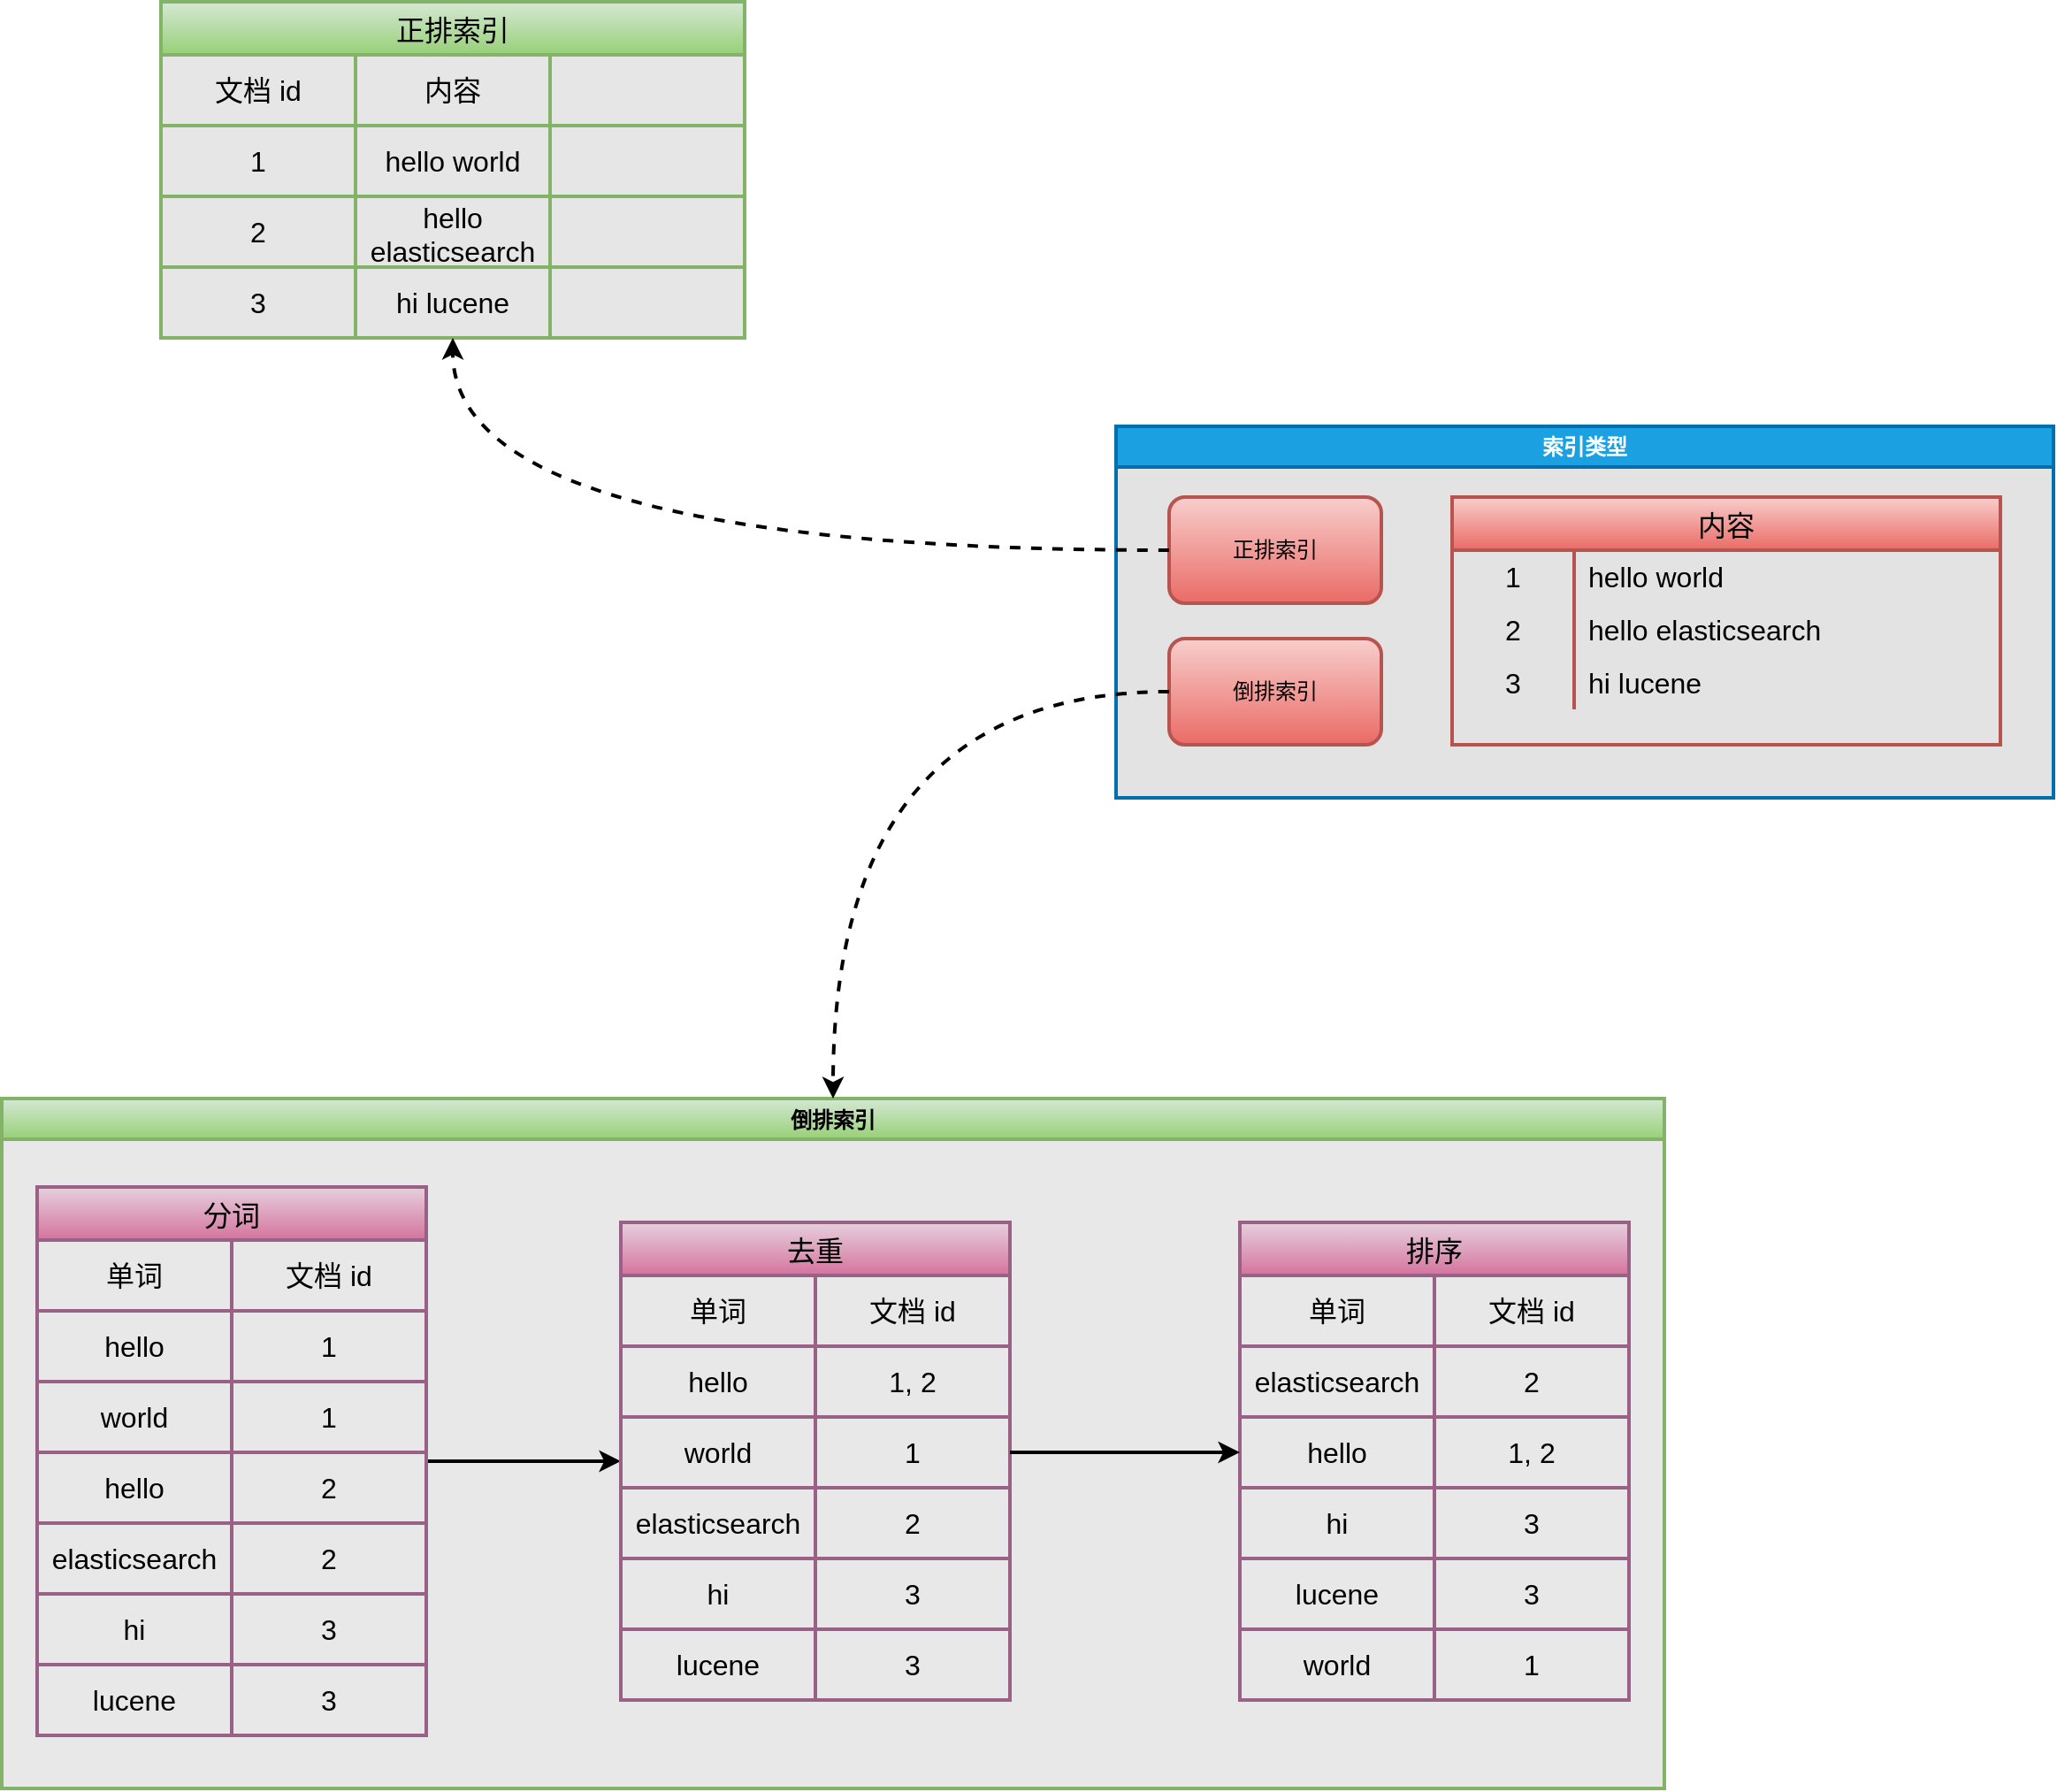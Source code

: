 <mxfile version="21.1.2" type="device">
  <diagram name="第 1 页" id="dFlvcp6tAZuG4yENy2b2">
    <mxGraphModel dx="2074" dy="1204" grid="1" gridSize="10" guides="1" tooltips="1" connect="1" arrows="1" fold="1" page="1" pageScale="1" pageWidth="2027" pageHeight="2069" math="0" shadow="0">
      <root>
        <mxCell id="0" />
        <mxCell id="1" parent="0" />
        <mxCell id="4i7MvQa5bRiKx3xLH6WT-4" value="索引类型" style="swimlane;whiteSpace=wrap;html=1;strokeWidth=2;fillColor=#1ba1e2;fontColor=#ffffff;strokeColor=#006EAF;swimlaneFillColor=#E3E3E3;" vertex="1" parent="1">
          <mxGeometry x="850" y="440" width="530" height="210" as="geometry" />
        </mxCell>
        <mxCell id="4i7MvQa5bRiKx3xLH6WT-2" value="正排索引" style="rounded=1;whiteSpace=wrap;html=1;strokeWidth=2;fillColor=#f8cecc;gradientColor=#ea6b66;strokeColor=#b85450;" vertex="1" parent="4i7MvQa5bRiKx3xLH6WT-4">
          <mxGeometry x="30" y="40" width="120" height="60" as="geometry" />
        </mxCell>
        <mxCell id="4i7MvQa5bRiKx3xLH6WT-3" value="倒排索引" style="rounded=1;whiteSpace=wrap;html=1;strokeWidth=2;fillColor=#f8cecc;gradientColor=#ea6b66;strokeColor=#b85450;" vertex="1" parent="4i7MvQa5bRiKx3xLH6WT-4">
          <mxGeometry x="30" y="120" width="120" height="60" as="geometry" />
        </mxCell>
        <mxCell id="4i7MvQa5bRiKx3xLH6WT-18" value="内容" style="shape=table;startSize=30;container=1;collapsible=0;childLayout=tableLayout;fixedRows=1;rowLines=0;fontStyle=0;strokeColor=#b85450;fontSize=16;strokeWidth=2;fillStyle=cross-hatch;fillColor=#f8cecc;gradientColor=#ea6b66;" vertex="1" parent="4i7MvQa5bRiKx3xLH6WT-4">
          <mxGeometry x="190" y="40" width="310" height="140" as="geometry" />
        </mxCell>
        <mxCell id="4i7MvQa5bRiKx3xLH6WT-19" value="" style="shape=tableRow;horizontal=0;startSize=0;swimlaneHead=0;swimlaneBody=0;top=0;left=0;bottom=0;right=0;collapsible=0;dropTarget=0;fillColor=none;points=[[0,0.5],[1,0.5]];portConstraint=eastwest;strokeColor=inherit;fontSize=16;" vertex="1" parent="4i7MvQa5bRiKx3xLH6WT-18">
          <mxGeometry y="30" width="310" height="30" as="geometry" />
        </mxCell>
        <mxCell id="4i7MvQa5bRiKx3xLH6WT-20" value="1" style="shape=partialRectangle;html=1;whiteSpace=wrap;connectable=0;fillColor=none;top=0;left=0;bottom=0;right=0;overflow=hidden;pointerEvents=1;strokeColor=inherit;fontSize=16;" vertex="1" parent="4i7MvQa5bRiKx3xLH6WT-19">
          <mxGeometry width="69" height="30" as="geometry">
            <mxRectangle width="69" height="30" as="alternateBounds" />
          </mxGeometry>
        </mxCell>
        <mxCell id="4i7MvQa5bRiKx3xLH6WT-21" value="hello world" style="shape=partialRectangle;html=1;whiteSpace=wrap;connectable=0;fillColor=none;top=0;left=0;bottom=0;right=0;align=left;spacingLeft=6;overflow=hidden;strokeColor=inherit;fontSize=16;" vertex="1" parent="4i7MvQa5bRiKx3xLH6WT-19">
          <mxGeometry x="69" width="241" height="30" as="geometry">
            <mxRectangle width="241" height="30" as="alternateBounds" />
          </mxGeometry>
        </mxCell>
        <mxCell id="4i7MvQa5bRiKx3xLH6WT-22" value="" style="shape=tableRow;horizontal=0;startSize=0;swimlaneHead=0;swimlaneBody=0;top=0;left=0;bottom=0;right=0;collapsible=0;dropTarget=0;fillColor=none;points=[[0,0.5],[1,0.5]];portConstraint=eastwest;strokeColor=inherit;fontSize=16;" vertex="1" parent="4i7MvQa5bRiKx3xLH6WT-18">
          <mxGeometry y="60" width="310" height="30" as="geometry" />
        </mxCell>
        <mxCell id="4i7MvQa5bRiKx3xLH6WT-23" value="2" style="shape=partialRectangle;html=1;whiteSpace=wrap;connectable=0;fillColor=none;top=0;left=0;bottom=0;right=0;overflow=hidden;strokeColor=inherit;fontSize=16;" vertex="1" parent="4i7MvQa5bRiKx3xLH6WT-22">
          <mxGeometry width="69" height="30" as="geometry">
            <mxRectangle width="69" height="30" as="alternateBounds" />
          </mxGeometry>
        </mxCell>
        <mxCell id="4i7MvQa5bRiKx3xLH6WT-24" value="hello elasticsearch" style="shape=partialRectangle;html=1;whiteSpace=wrap;connectable=0;fillColor=none;top=0;left=0;bottom=0;right=0;align=left;spacingLeft=6;overflow=hidden;strokeColor=inherit;fontSize=16;" vertex="1" parent="4i7MvQa5bRiKx3xLH6WT-22">
          <mxGeometry x="69" width="241" height="30" as="geometry">
            <mxRectangle width="241" height="30" as="alternateBounds" />
          </mxGeometry>
        </mxCell>
        <mxCell id="4i7MvQa5bRiKx3xLH6WT-25" value="" style="shape=tableRow;horizontal=0;startSize=0;swimlaneHead=0;swimlaneBody=0;top=0;left=0;bottom=0;right=0;collapsible=0;dropTarget=0;fillColor=none;points=[[0,0.5],[1,0.5]];portConstraint=eastwest;strokeColor=inherit;fontSize=16;" vertex="1" parent="4i7MvQa5bRiKx3xLH6WT-18">
          <mxGeometry y="90" width="310" height="30" as="geometry" />
        </mxCell>
        <mxCell id="4i7MvQa5bRiKx3xLH6WT-26" value="3" style="shape=partialRectangle;html=1;whiteSpace=wrap;connectable=0;fillColor=none;top=0;left=0;bottom=0;right=0;overflow=hidden;strokeColor=inherit;fontSize=16;" vertex="1" parent="4i7MvQa5bRiKx3xLH6WT-25">
          <mxGeometry width="69" height="30" as="geometry">
            <mxRectangle width="69" height="30" as="alternateBounds" />
          </mxGeometry>
        </mxCell>
        <mxCell id="4i7MvQa5bRiKx3xLH6WT-27" value="hi lucene" style="shape=partialRectangle;html=1;whiteSpace=wrap;connectable=0;fillColor=none;top=0;left=0;bottom=0;right=0;align=left;spacingLeft=6;overflow=hidden;strokeColor=inherit;fontSize=16;" vertex="1" parent="4i7MvQa5bRiKx3xLH6WT-25">
          <mxGeometry x="69" width="241" height="30" as="geometry">
            <mxRectangle width="241" height="30" as="alternateBounds" />
          </mxGeometry>
        </mxCell>
        <mxCell id="4i7MvQa5bRiKx3xLH6WT-62" value="正排索引" style="shape=table;startSize=30;container=1;collapsible=0;childLayout=tableLayout;strokeColor=#82b366;fontSize=16;strokeWidth=2;fillColor=#d5e8d4;gradientColor=#97d077;swimlaneFillColor=#E6E6E6;" vertex="1" parent="1">
          <mxGeometry x="310" y="200" width="330" height="190" as="geometry" />
        </mxCell>
        <mxCell id="4i7MvQa5bRiKx3xLH6WT-63" value="" style="shape=tableRow;horizontal=0;startSize=0;swimlaneHead=0;swimlaneBody=0;strokeColor=inherit;top=0;left=0;bottom=0;right=0;collapsible=0;dropTarget=0;fillColor=none;points=[[0,0.5],[1,0.5]];portConstraint=eastwest;fontSize=16;" vertex="1" parent="4i7MvQa5bRiKx3xLH6WT-62">
          <mxGeometry y="30" width="330" height="40" as="geometry" />
        </mxCell>
        <mxCell id="4i7MvQa5bRiKx3xLH6WT-64" value="文档 id" style="shape=partialRectangle;html=1;whiteSpace=wrap;connectable=0;strokeColor=inherit;overflow=hidden;fillColor=none;top=0;left=0;bottom=0;right=0;pointerEvents=1;fontSize=16;" vertex="1" parent="4i7MvQa5bRiKx3xLH6WT-63">
          <mxGeometry width="110" height="40" as="geometry">
            <mxRectangle width="110" height="40" as="alternateBounds" />
          </mxGeometry>
        </mxCell>
        <mxCell id="4i7MvQa5bRiKx3xLH6WT-65" value="内容" style="shape=partialRectangle;html=1;whiteSpace=wrap;connectable=0;strokeColor=inherit;overflow=hidden;fillColor=none;top=0;left=0;bottom=0;right=0;pointerEvents=1;fontSize=16;" vertex="1" parent="4i7MvQa5bRiKx3xLH6WT-63">
          <mxGeometry x="110" width="110" height="40" as="geometry">
            <mxRectangle width="110" height="40" as="alternateBounds" />
          </mxGeometry>
        </mxCell>
        <mxCell id="4i7MvQa5bRiKx3xLH6WT-66" value="" style="shape=partialRectangle;html=1;whiteSpace=wrap;connectable=0;strokeColor=inherit;overflow=hidden;fillColor=none;top=0;left=0;bottom=0;right=0;pointerEvents=1;fontSize=16;" vertex="1" parent="4i7MvQa5bRiKx3xLH6WT-63">
          <mxGeometry x="220" width="110" height="40" as="geometry">
            <mxRectangle width="110" height="40" as="alternateBounds" />
          </mxGeometry>
        </mxCell>
        <mxCell id="4i7MvQa5bRiKx3xLH6WT-67" value="" style="shape=tableRow;horizontal=0;startSize=0;swimlaneHead=0;swimlaneBody=0;strokeColor=inherit;top=0;left=0;bottom=0;right=0;collapsible=0;dropTarget=0;fillColor=none;points=[[0,0.5],[1,0.5]];portConstraint=eastwest;fontSize=16;" vertex="1" parent="4i7MvQa5bRiKx3xLH6WT-62">
          <mxGeometry y="70" width="330" height="40" as="geometry" />
        </mxCell>
        <mxCell id="4i7MvQa5bRiKx3xLH6WT-68" value="1" style="shape=partialRectangle;html=1;whiteSpace=wrap;connectable=0;strokeColor=inherit;overflow=hidden;fillColor=none;top=0;left=0;bottom=0;right=0;pointerEvents=1;fontSize=16;" vertex="1" parent="4i7MvQa5bRiKx3xLH6WT-67">
          <mxGeometry width="110" height="40" as="geometry">
            <mxRectangle width="110" height="40" as="alternateBounds" />
          </mxGeometry>
        </mxCell>
        <mxCell id="4i7MvQa5bRiKx3xLH6WT-69" value="hello world" style="shape=partialRectangle;html=1;whiteSpace=wrap;connectable=0;strokeColor=inherit;overflow=hidden;fillColor=none;top=0;left=0;bottom=0;right=0;pointerEvents=1;fontSize=16;" vertex="1" parent="4i7MvQa5bRiKx3xLH6WT-67">
          <mxGeometry x="110" width="110" height="40" as="geometry">
            <mxRectangle width="110" height="40" as="alternateBounds" />
          </mxGeometry>
        </mxCell>
        <mxCell id="4i7MvQa5bRiKx3xLH6WT-70" value="" style="shape=partialRectangle;html=1;whiteSpace=wrap;connectable=0;strokeColor=inherit;overflow=hidden;fillColor=none;top=0;left=0;bottom=0;right=0;pointerEvents=1;fontSize=16;" vertex="1" parent="4i7MvQa5bRiKx3xLH6WT-67">
          <mxGeometry x="220" width="110" height="40" as="geometry">
            <mxRectangle width="110" height="40" as="alternateBounds" />
          </mxGeometry>
        </mxCell>
        <mxCell id="4i7MvQa5bRiKx3xLH6WT-71" value="" style="shape=tableRow;horizontal=0;startSize=0;swimlaneHead=0;swimlaneBody=0;strokeColor=inherit;top=0;left=0;bottom=0;right=0;collapsible=0;dropTarget=0;fillColor=none;points=[[0,0.5],[1,0.5]];portConstraint=eastwest;fontSize=16;" vertex="1" parent="4i7MvQa5bRiKx3xLH6WT-62">
          <mxGeometry y="110" width="330" height="40" as="geometry" />
        </mxCell>
        <mxCell id="4i7MvQa5bRiKx3xLH6WT-72" value="2" style="shape=partialRectangle;html=1;whiteSpace=wrap;connectable=0;strokeColor=inherit;overflow=hidden;fillColor=none;top=0;left=0;bottom=0;right=0;pointerEvents=1;fontSize=16;" vertex="1" parent="4i7MvQa5bRiKx3xLH6WT-71">
          <mxGeometry width="110" height="40" as="geometry">
            <mxRectangle width="110" height="40" as="alternateBounds" />
          </mxGeometry>
        </mxCell>
        <mxCell id="4i7MvQa5bRiKx3xLH6WT-73" value="hello elasticsearch" style="shape=partialRectangle;html=1;whiteSpace=wrap;connectable=0;strokeColor=inherit;overflow=hidden;fillColor=none;top=0;left=0;bottom=0;right=0;pointerEvents=1;fontSize=16;" vertex="1" parent="4i7MvQa5bRiKx3xLH6WT-71">
          <mxGeometry x="110" width="110" height="40" as="geometry">
            <mxRectangle width="110" height="40" as="alternateBounds" />
          </mxGeometry>
        </mxCell>
        <mxCell id="4i7MvQa5bRiKx3xLH6WT-74" value="" style="shape=partialRectangle;html=1;whiteSpace=wrap;connectable=0;strokeColor=inherit;overflow=hidden;fillColor=none;top=0;left=0;bottom=0;right=0;pointerEvents=1;fontSize=16;" vertex="1" parent="4i7MvQa5bRiKx3xLH6WT-71">
          <mxGeometry x="220" width="110" height="40" as="geometry">
            <mxRectangle width="110" height="40" as="alternateBounds" />
          </mxGeometry>
        </mxCell>
        <mxCell id="4i7MvQa5bRiKx3xLH6WT-75" value="" style="shape=tableRow;horizontal=0;startSize=0;swimlaneHead=0;swimlaneBody=0;strokeColor=inherit;top=0;left=0;bottom=0;right=0;collapsible=0;dropTarget=0;fillColor=none;points=[[0,0.5],[1,0.5]];portConstraint=eastwest;fontSize=16;" vertex="1" parent="4i7MvQa5bRiKx3xLH6WT-62">
          <mxGeometry y="150" width="330" height="40" as="geometry" />
        </mxCell>
        <mxCell id="4i7MvQa5bRiKx3xLH6WT-76" value="3" style="shape=partialRectangle;html=1;whiteSpace=wrap;connectable=0;strokeColor=inherit;overflow=hidden;fillColor=none;top=0;left=0;bottom=0;right=0;pointerEvents=1;fontSize=16;" vertex="1" parent="4i7MvQa5bRiKx3xLH6WT-75">
          <mxGeometry width="110" height="40" as="geometry">
            <mxRectangle width="110" height="40" as="alternateBounds" />
          </mxGeometry>
        </mxCell>
        <mxCell id="4i7MvQa5bRiKx3xLH6WT-77" value="hi lucene" style="shape=partialRectangle;html=1;whiteSpace=wrap;connectable=0;strokeColor=inherit;overflow=hidden;fillColor=none;top=0;left=0;bottom=0;right=0;pointerEvents=1;fontSize=16;" vertex="1" parent="4i7MvQa5bRiKx3xLH6WT-75">
          <mxGeometry x="110" width="110" height="40" as="geometry">
            <mxRectangle width="110" height="40" as="alternateBounds" />
          </mxGeometry>
        </mxCell>
        <mxCell id="4i7MvQa5bRiKx3xLH6WT-78" value="" style="shape=partialRectangle;html=1;whiteSpace=wrap;connectable=0;strokeColor=inherit;overflow=hidden;fillColor=none;top=0;left=0;bottom=0;right=0;pointerEvents=1;fontSize=16;" vertex="1" parent="4i7MvQa5bRiKx3xLH6WT-75">
          <mxGeometry x="220" width="110" height="40" as="geometry">
            <mxRectangle width="110" height="40" as="alternateBounds" />
          </mxGeometry>
        </mxCell>
        <mxCell id="4i7MvQa5bRiKx3xLH6WT-116" value="倒排索引" style="swimlane;strokeWidth=2;fillColor=#d5e8d4;gradientColor=#97d077;strokeColor=#82b366;swimlaneFillColor=#E8E8E8;" vertex="1" parent="1">
          <mxGeometry x="220" y="820" width="940" height="390" as="geometry" />
        </mxCell>
        <mxCell id="4i7MvQa5bRiKx3xLH6WT-139" style="edgeStyle=orthogonalEdgeStyle;rounded=0;orthogonalLoop=1;jettySize=auto;html=1;entryX=0;entryY=0.5;entryDx=0;entryDy=0;strokeWidth=2;curved=1;" edge="1" parent="4i7MvQa5bRiKx3xLH6WT-116" source="4i7MvQa5bRiKx3xLH6WT-49" target="4i7MvQa5bRiKx3xLH6WT-117">
          <mxGeometry relative="1" as="geometry" />
        </mxCell>
        <mxCell id="4i7MvQa5bRiKx3xLH6WT-49" value="分词" style="shape=table;startSize=30;container=1;collapsible=0;childLayout=tableLayout;strokeColor=#996185;fontSize=16;strokeWidth=2;fillColor=#e6d0de;gradientColor=#d5739d;" vertex="1" parent="4i7MvQa5bRiKx3xLH6WT-116">
          <mxGeometry x="20" y="50" width="220" height="310" as="geometry" />
        </mxCell>
        <mxCell id="4i7MvQa5bRiKx3xLH6WT-50" value="" style="shape=tableRow;horizontal=0;startSize=0;swimlaneHead=0;swimlaneBody=0;strokeColor=inherit;top=0;left=0;bottom=0;right=0;collapsible=0;dropTarget=0;fillColor=none;points=[[0,0.5],[1,0.5]];portConstraint=eastwest;fontSize=16;" vertex="1" parent="4i7MvQa5bRiKx3xLH6WT-49">
          <mxGeometry y="30" width="220" height="40" as="geometry" />
        </mxCell>
        <mxCell id="4i7MvQa5bRiKx3xLH6WT-51" value="单词" style="shape=partialRectangle;html=1;whiteSpace=wrap;connectable=0;strokeColor=inherit;overflow=hidden;fillColor=none;top=0;left=0;bottom=0;right=0;pointerEvents=1;fontSize=16;" vertex="1" parent="4i7MvQa5bRiKx3xLH6WT-50">
          <mxGeometry width="110" height="40" as="geometry">
            <mxRectangle width="110" height="40" as="alternateBounds" />
          </mxGeometry>
        </mxCell>
        <mxCell id="4i7MvQa5bRiKx3xLH6WT-52" value="文档 id" style="shape=partialRectangle;html=1;whiteSpace=wrap;connectable=0;strokeColor=inherit;overflow=hidden;fillColor=none;top=0;left=0;bottom=0;right=0;pointerEvents=1;fontSize=16;" vertex="1" parent="4i7MvQa5bRiKx3xLH6WT-50">
          <mxGeometry x="110" width="110" height="40" as="geometry">
            <mxRectangle width="110" height="40" as="alternateBounds" />
          </mxGeometry>
        </mxCell>
        <mxCell id="4i7MvQa5bRiKx3xLH6WT-54" value="" style="shape=tableRow;horizontal=0;startSize=0;swimlaneHead=0;swimlaneBody=0;strokeColor=inherit;top=0;left=0;bottom=0;right=0;collapsible=0;dropTarget=0;fillColor=none;points=[[0,0.5],[1,0.5]];portConstraint=eastwest;fontSize=16;" vertex="1" parent="4i7MvQa5bRiKx3xLH6WT-49">
          <mxGeometry y="70" width="220" height="40" as="geometry" />
        </mxCell>
        <mxCell id="4i7MvQa5bRiKx3xLH6WT-55" value="hello" style="shape=partialRectangle;html=1;whiteSpace=wrap;connectable=0;strokeColor=inherit;overflow=hidden;fillColor=none;top=0;left=0;bottom=0;right=0;pointerEvents=1;fontSize=16;" vertex="1" parent="4i7MvQa5bRiKx3xLH6WT-54">
          <mxGeometry width="110" height="40" as="geometry">
            <mxRectangle width="110" height="40" as="alternateBounds" />
          </mxGeometry>
        </mxCell>
        <mxCell id="4i7MvQa5bRiKx3xLH6WT-56" value="1" style="shape=partialRectangle;html=1;whiteSpace=wrap;connectable=0;strokeColor=inherit;overflow=hidden;fillColor=none;top=0;left=0;bottom=0;right=0;pointerEvents=1;fontSize=16;" vertex="1" parent="4i7MvQa5bRiKx3xLH6WT-54">
          <mxGeometry x="110" width="110" height="40" as="geometry">
            <mxRectangle width="110" height="40" as="alternateBounds" />
          </mxGeometry>
        </mxCell>
        <mxCell id="4i7MvQa5bRiKx3xLH6WT-58" value="" style="shape=tableRow;horizontal=0;startSize=0;swimlaneHead=0;swimlaneBody=0;strokeColor=inherit;top=0;left=0;bottom=0;right=0;collapsible=0;dropTarget=0;fillColor=none;points=[[0,0.5],[1,0.5]];portConstraint=eastwest;fontSize=16;" vertex="1" parent="4i7MvQa5bRiKx3xLH6WT-49">
          <mxGeometry y="110" width="220" height="40" as="geometry" />
        </mxCell>
        <mxCell id="4i7MvQa5bRiKx3xLH6WT-59" value="world" style="shape=partialRectangle;html=1;whiteSpace=wrap;connectable=0;strokeColor=inherit;overflow=hidden;fillColor=none;top=0;left=0;bottom=0;right=0;pointerEvents=1;fontSize=16;" vertex="1" parent="4i7MvQa5bRiKx3xLH6WT-58">
          <mxGeometry width="110" height="40" as="geometry">
            <mxRectangle width="110" height="40" as="alternateBounds" />
          </mxGeometry>
        </mxCell>
        <mxCell id="4i7MvQa5bRiKx3xLH6WT-60" value="1" style="shape=partialRectangle;html=1;whiteSpace=wrap;connectable=0;strokeColor=inherit;overflow=hidden;fillColor=none;top=0;left=0;bottom=0;right=0;pointerEvents=1;fontSize=16;" vertex="1" parent="4i7MvQa5bRiKx3xLH6WT-58">
          <mxGeometry x="110" width="110" height="40" as="geometry">
            <mxRectangle width="110" height="40" as="alternateBounds" />
          </mxGeometry>
        </mxCell>
        <mxCell id="4i7MvQa5bRiKx3xLH6WT-108" value="" style="shape=tableRow;horizontal=0;startSize=0;swimlaneHead=0;swimlaneBody=0;strokeColor=inherit;top=0;left=0;bottom=0;right=0;collapsible=0;dropTarget=0;fillColor=none;points=[[0,0.5],[1,0.5]];portConstraint=eastwest;fontSize=16;" vertex="1" parent="4i7MvQa5bRiKx3xLH6WT-49">
          <mxGeometry y="150" width="220" height="40" as="geometry" />
        </mxCell>
        <mxCell id="4i7MvQa5bRiKx3xLH6WT-109" value="hello" style="shape=partialRectangle;html=1;whiteSpace=wrap;connectable=0;strokeColor=inherit;overflow=hidden;fillColor=none;top=0;left=0;bottom=0;right=0;pointerEvents=1;fontSize=16;" vertex="1" parent="4i7MvQa5bRiKx3xLH6WT-108">
          <mxGeometry width="110" height="40" as="geometry">
            <mxRectangle width="110" height="40" as="alternateBounds" />
          </mxGeometry>
        </mxCell>
        <mxCell id="4i7MvQa5bRiKx3xLH6WT-110" value="2" style="shape=partialRectangle;html=1;whiteSpace=wrap;connectable=0;strokeColor=inherit;overflow=hidden;fillColor=none;top=0;left=0;bottom=0;right=0;pointerEvents=1;fontSize=16;" vertex="1" parent="4i7MvQa5bRiKx3xLH6WT-108">
          <mxGeometry x="110" width="110" height="40" as="geometry">
            <mxRectangle width="110" height="40" as="alternateBounds" />
          </mxGeometry>
        </mxCell>
        <mxCell id="4i7MvQa5bRiKx3xLH6WT-104" value="" style="shape=tableRow;horizontal=0;startSize=0;swimlaneHead=0;swimlaneBody=0;strokeColor=inherit;top=0;left=0;bottom=0;right=0;collapsible=0;dropTarget=0;fillColor=none;points=[[0,0.5],[1,0.5]];portConstraint=eastwest;fontSize=16;" vertex="1" parent="4i7MvQa5bRiKx3xLH6WT-49">
          <mxGeometry y="190" width="220" height="40" as="geometry" />
        </mxCell>
        <mxCell id="4i7MvQa5bRiKx3xLH6WT-105" value="elasticsearch" style="shape=partialRectangle;html=1;whiteSpace=wrap;connectable=0;strokeColor=inherit;overflow=hidden;fillColor=none;top=0;left=0;bottom=0;right=0;pointerEvents=1;fontSize=16;" vertex="1" parent="4i7MvQa5bRiKx3xLH6WT-104">
          <mxGeometry width="110" height="40" as="geometry">
            <mxRectangle width="110" height="40" as="alternateBounds" />
          </mxGeometry>
        </mxCell>
        <mxCell id="4i7MvQa5bRiKx3xLH6WT-106" value="2" style="shape=partialRectangle;html=1;whiteSpace=wrap;connectable=0;strokeColor=inherit;overflow=hidden;fillColor=none;top=0;left=0;bottom=0;right=0;pointerEvents=1;fontSize=16;" vertex="1" parent="4i7MvQa5bRiKx3xLH6WT-104">
          <mxGeometry x="110" width="110" height="40" as="geometry">
            <mxRectangle width="110" height="40" as="alternateBounds" />
          </mxGeometry>
        </mxCell>
        <mxCell id="4i7MvQa5bRiKx3xLH6WT-100" value="" style="shape=tableRow;horizontal=0;startSize=0;swimlaneHead=0;swimlaneBody=0;strokeColor=inherit;top=0;left=0;bottom=0;right=0;collapsible=0;dropTarget=0;fillColor=none;points=[[0,0.5],[1,0.5]];portConstraint=eastwest;fontSize=16;" vertex="1" parent="4i7MvQa5bRiKx3xLH6WT-49">
          <mxGeometry y="230" width="220" height="40" as="geometry" />
        </mxCell>
        <mxCell id="4i7MvQa5bRiKx3xLH6WT-101" value="hi" style="shape=partialRectangle;html=1;whiteSpace=wrap;connectable=0;strokeColor=inherit;overflow=hidden;fillColor=none;top=0;left=0;bottom=0;right=0;pointerEvents=1;fontSize=16;" vertex="1" parent="4i7MvQa5bRiKx3xLH6WT-100">
          <mxGeometry width="110" height="40" as="geometry">
            <mxRectangle width="110" height="40" as="alternateBounds" />
          </mxGeometry>
        </mxCell>
        <mxCell id="4i7MvQa5bRiKx3xLH6WT-102" value="3" style="shape=partialRectangle;html=1;whiteSpace=wrap;connectable=0;strokeColor=inherit;overflow=hidden;fillColor=none;top=0;left=0;bottom=0;right=0;pointerEvents=1;fontSize=16;" vertex="1" parent="4i7MvQa5bRiKx3xLH6WT-100">
          <mxGeometry x="110" width="110" height="40" as="geometry">
            <mxRectangle width="110" height="40" as="alternateBounds" />
          </mxGeometry>
        </mxCell>
        <mxCell id="4i7MvQa5bRiKx3xLH6WT-96" value="" style="shape=tableRow;horizontal=0;startSize=0;swimlaneHead=0;swimlaneBody=0;strokeColor=inherit;top=0;left=0;bottom=0;right=0;collapsible=0;dropTarget=0;fillColor=none;points=[[0,0.5],[1,0.5]];portConstraint=eastwest;fontSize=16;" vertex="1" parent="4i7MvQa5bRiKx3xLH6WT-49">
          <mxGeometry y="270" width="220" height="40" as="geometry" />
        </mxCell>
        <mxCell id="4i7MvQa5bRiKx3xLH6WT-97" value="lucene" style="shape=partialRectangle;html=1;whiteSpace=wrap;connectable=0;strokeColor=inherit;overflow=hidden;fillColor=none;top=0;left=0;bottom=0;right=0;pointerEvents=1;fontSize=16;" vertex="1" parent="4i7MvQa5bRiKx3xLH6WT-96">
          <mxGeometry width="110" height="40" as="geometry">
            <mxRectangle width="110" height="40" as="alternateBounds" />
          </mxGeometry>
        </mxCell>
        <mxCell id="4i7MvQa5bRiKx3xLH6WT-98" value="3" style="shape=partialRectangle;html=1;whiteSpace=wrap;connectable=0;strokeColor=inherit;overflow=hidden;fillColor=none;top=0;left=0;bottom=0;right=0;pointerEvents=1;fontSize=16;" vertex="1" parent="4i7MvQa5bRiKx3xLH6WT-96">
          <mxGeometry x="110" width="110" height="40" as="geometry">
            <mxRectangle width="110" height="40" as="alternateBounds" />
          </mxGeometry>
        </mxCell>
        <mxCell id="4i7MvQa5bRiKx3xLH6WT-117" value="去重" style="shape=table;startSize=30;container=1;collapsible=0;childLayout=tableLayout;strokeColor=#996185;fontSize=16;strokeWidth=2;fillColor=#e6d0de;gradientColor=#d5739d;" vertex="1" parent="4i7MvQa5bRiKx3xLH6WT-116">
          <mxGeometry x="350" y="70" width="220" height="270" as="geometry" />
        </mxCell>
        <mxCell id="4i7MvQa5bRiKx3xLH6WT-118" value="" style="shape=tableRow;horizontal=0;startSize=0;swimlaneHead=0;swimlaneBody=0;strokeColor=inherit;top=0;left=0;bottom=0;right=0;collapsible=0;dropTarget=0;fillColor=none;points=[[0,0.5],[1,0.5]];portConstraint=eastwest;fontSize=16;" vertex="1" parent="4i7MvQa5bRiKx3xLH6WT-117">
          <mxGeometry y="30" width="220" height="40" as="geometry" />
        </mxCell>
        <mxCell id="4i7MvQa5bRiKx3xLH6WT-119" value="单词" style="shape=partialRectangle;html=1;whiteSpace=wrap;connectable=0;strokeColor=inherit;overflow=hidden;fillColor=none;top=0;left=0;bottom=0;right=0;pointerEvents=1;fontSize=16;" vertex="1" parent="4i7MvQa5bRiKx3xLH6WT-118">
          <mxGeometry width="110" height="40" as="geometry">
            <mxRectangle width="110" height="40" as="alternateBounds" />
          </mxGeometry>
        </mxCell>
        <mxCell id="4i7MvQa5bRiKx3xLH6WT-120" value="文档 id" style="shape=partialRectangle;html=1;whiteSpace=wrap;connectable=0;strokeColor=inherit;overflow=hidden;fillColor=none;top=0;left=0;bottom=0;right=0;pointerEvents=1;fontSize=16;" vertex="1" parent="4i7MvQa5bRiKx3xLH6WT-118">
          <mxGeometry x="110" width="110" height="40" as="geometry">
            <mxRectangle width="110" height="40" as="alternateBounds" />
          </mxGeometry>
        </mxCell>
        <mxCell id="4i7MvQa5bRiKx3xLH6WT-121" value="" style="shape=tableRow;horizontal=0;startSize=0;swimlaneHead=0;swimlaneBody=0;strokeColor=inherit;top=0;left=0;bottom=0;right=0;collapsible=0;dropTarget=0;fillColor=none;points=[[0,0.5],[1,0.5]];portConstraint=eastwest;fontSize=16;" vertex="1" parent="4i7MvQa5bRiKx3xLH6WT-117">
          <mxGeometry y="70" width="220" height="40" as="geometry" />
        </mxCell>
        <mxCell id="4i7MvQa5bRiKx3xLH6WT-122" value="hello" style="shape=partialRectangle;html=1;whiteSpace=wrap;connectable=0;strokeColor=inherit;overflow=hidden;fillColor=none;top=0;left=0;bottom=0;right=0;pointerEvents=1;fontSize=16;" vertex="1" parent="4i7MvQa5bRiKx3xLH6WT-121">
          <mxGeometry width="110" height="40" as="geometry">
            <mxRectangle width="110" height="40" as="alternateBounds" />
          </mxGeometry>
        </mxCell>
        <mxCell id="4i7MvQa5bRiKx3xLH6WT-123" value="1, 2" style="shape=partialRectangle;html=1;whiteSpace=wrap;connectable=0;strokeColor=inherit;overflow=hidden;fillColor=none;top=0;left=0;bottom=0;right=0;pointerEvents=1;fontSize=16;" vertex="1" parent="4i7MvQa5bRiKx3xLH6WT-121">
          <mxGeometry x="110" width="110" height="40" as="geometry">
            <mxRectangle width="110" height="40" as="alternateBounds" />
          </mxGeometry>
        </mxCell>
        <mxCell id="4i7MvQa5bRiKx3xLH6WT-124" value="" style="shape=tableRow;horizontal=0;startSize=0;swimlaneHead=0;swimlaneBody=0;strokeColor=inherit;top=0;left=0;bottom=0;right=0;collapsible=0;dropTarget=0;fillColor=none;points=[[0,0.5],[1,0.5]];portConstraint=eastwest;fontSize=16;" vertex="1" parent="4i7MvQa5bRiKx3xLH6WT-117">
          <mxGeometry y="110" width="220" height="40" as="geometry" />
        </mxCell>
        <mxCell id="4i7MvQa5bRiKx3xLH6WT-125" value="world" style="shape=partialRectangle;html=1;whiteSpace=wrap;connectable=0;strokeColor=inherit;overflow=hidden;fillColor=none;top=0;left=0;bottom=0;right=0;pointerEvents=1;fontSize=16;" vertex="1" parent="4i7MvQa5bRiKx3xLH6WT-124">
          <mxGeometry width="110" height="40" as="geometry">
            <mxRectangle width="110" height="40" as="alternateBounds" />
          </mxGeometry>
        </mxCell>
        <mxCell id="4i7MvQa5bRiKx3xLH6WT-126" value="1" style="shape=partialRectangle;html=1;whiteSpace=wrap;connectable=0;strokeColor=inherit;overflow=hidden;fillColor=none;top=0;left=0;bottom=0;right=0;pointerEvents=1;fontSize=16;" vertex="1" parent="4i7MvQa5bRiKx3xLH6WT-124">
          <mxGeometry x="110" width="110" height="40" as="geometry">
            <mxRectangle width="110" height="40" as="alternateBounds" />
          </mxGeometry>
        </mxCell>
        <mxCell id="4i7MvQa5bRiKx3xLH6WT-130" value="" style="shape=tableRow;horizontal=0;startSize=0;swimlaneHead=0;swimlaneBody=0;strokeColor=inherit;top=0;left=0;bottom=0;right=0;collapsible=0;dropTarget=0;fillColor=none;points=[[0,0.5],[1,0.5]];portConstraint=eastwest;fontSize=16;" vertex="1" parent="4i7MvQa5bRiKx3xLH6WT-117">
          <mxGeometry y="150" width="220" height="40" as="geometry" />
        </mxCell>
        <mxCell id="4i7MvQa5bRiKx3xLH6WT-131" value="elasticsearch" style="shape=partialRectangle;html=1;whiteSpace=wrap;connectable=0;strokeColor=inherit;overflow=hidden;fillColor=none;top=0;left=0;bottom=0;right=0;pointerEvents=1;fontSize=16;" vertex="1" parent="4i7MvQa5bRiKx3xLH6WT-130">
          <mxGeometry width="110" height="40" as="geometry">
            <mxRectangle width="110" height="40" as="alternateBounds" />
          </mxGeometry>
        </mxCell>
        <mxCell id="4i7MvQa5bRiKx3xLH6WT-132" value="2" style="shape=partialRectangle;html=1;whiteSpace=wrap;connectable=0;strokeColor=inherit;overflow=hidden;fillColor=none;top=0;left=0;bottom=0;right=0;pointerEvents=1;fontSize=16;" vertex="1" parent="4i7MvQa5bRiKx3xLH6WT-130">
          <mxGeometry x="110" width="110" height="40" as="geometry">
            <mxRectangle width="110" height="40" as="alternateBounds" />
          </mxGeometry>
        </mxCell>
        <mxCell id="4i7MvQa5bRiKx3xLH6WT-133" value="" style="shape=tableRow;horizontal=0;startSize=0;swimlaneHead=0;swimlaneBody=0;strokeColor=inherit;top=0;left=0;bottom=0;right=0;collapsible=0;dropTarget=0;fillColor=none;points=[[0,0.5],[1,0.5]];portConstraint=eastwest;fontSize=16;" vertex="1" parent="4i7MvQa5bRiKx3xLH6WT-117">
          <mxGeometry y="190" width="220" height="40" as="geometry" />
        </mxCell>
        <mxCell id="4i7MvQa5bRiKx3xLH6WT-134" value="hi" style="shape=partialRectangle;html=1;whiteSpace=wrap;connectable=0;strokeColor=inherit;overflow=hidden;fillColor=none;top=0;left=0;bottom=0;right=0;pointerEvents=1;fontSize=16;" vertex="1" parent="4i7MvQa5bRiKx3xLH6WT-133">
          <mxGeometry width="110" height="40" as="geometry">
            <mxRectangle width="110" height="40" as="alternateBounds" />
          </mxGeometry>
        </mxCell>
        <mxCell id="4i7MvQa5bRiKx3xLH6WT-135" value="3" style="shape=partialRectangle;html=1;whiteSpace=wrap;connectable=0;strokeColor=inherit;overflow=hidden;fillColor=none;top=0;left=0;bottom=0;right=0;pointerEvents=1;fontSize=16;" vertex="1" parent="4i7MvQa5bRiKx3xLH6WT-133">
          <mxGeometry x="110" width="110" height="40" as="geometry">
            <mxRectangle width="110" height="40" as="alternateBounds" />
          </mxGeometry>
        </mxCell>
        <mxCell id="4i7MvQa5bRiKx3xLH6WT-136" value="" style="shape=tableRow;horizontal=0;startSize=0;swimlaneHead=0;swimlaneBody=0;strokeColor=inherit;top=0;left=0;bottom=0;right=0;collapsible=0;dropTarget=0;fillColor=none;points=[[0,0.5],[1,0.5]];portConstraint=eastwest;fontSize=16;" vertex="1" parent="4i7MvQa5bRiKx3xLH6WT-117">
          <mxGeometry y="230" width="220" height="40" as="geometry" />
        </mxCell>
        <mxCell id="4i7MvQa5bRiKx3xLH6WT-137" value="lucene" style="shape=partialRectangle;html=1;whiteSpace=wrap;connectable=0;strokeColor=inherit;overflow=hidden;fillColor=none;top=0;left=0;bottom=0;right=0;pointerEvents=1;fontSize=16;" vertex="1" parent="4i7MvQa5bRiKx3xLH6WT-136">
          <mxGeometry width="110" height="40" as="geometry">
            <mxRectangle width="110" height="40" as="alternateBounds" />
          </mxGeometry>
        </mxCell>
        <mxCell id="4i7MvQa5bRiKx3xLH6WT-138" value="3" style="shape=partialRectangle;html=1;whiteSpace=wrap;connectable=0;strokeColor=inherit;overflow=hidden;fillColor=none;top=0;left=0;bottom=0;right=0;pointerEvents=1;fontSize=16;" vertex="1" parent="4i7MvQa5bRiKx3xLH6WT-136">
          <mxGeometry x="110" width="110" height="40" as="geometry">
            <mxRectangle width="110" height="40" as="alternateBounds" />
          </mxGeometry>
        </mxCell>
        <mxCell id="4i7MvQa5bRiKx3xLH6WT-140" value="排序" style="shape=table;startSize=30;container=1;collapsible=0;childLayout=tableLayout;strokeColor=#996185;fontSize=16;strokeWidth=2;fillColor=#e6d0de;gradientColor=#d5739d;" vertex="1" parent="4i7MvQa5bRiKx3xLH6WT-116">
          <mxGeometry x="700" y="70" width="220" height="270" as="geometry" />
        </mxCell>
        <mxCell id="4i7MvQa5bRiKx3xLH6WT-141" value="" style="shape=tableRow;horizontal=0;startSize=0;swimlaneHead=0;swimlaneBody=0;strokeColor=inherit;top=0;left=0;bottom=0;right=0;collapsible=0;dropTarget=0;fillColor=none;points=[[0,0.5],[1,0.5]];portConstraint=eastwest;fontSize=16;" vertex="1" parent="4i7MvQa5bRiKx3xLH6WT-140">
          <mxGeometry y="30" width="220" height="40" as="geometry" />
        </mxCell>
        <mxCell id="4i7MvQa5bRiKx3xLH6WT-142" value="单词" style="shape=partialRectangle;html=1;whiteSpace=wrap;connectable=0;strokeColor=inherit;overflow=hidden;fillColor=none;top=0;left=0;bottom=0;right=0;pointerEvents=1;fontSize=16;" vertex="1" parent="4i7MvQa5bRiKx3xLH6WT-141">
          <mxGeometry width="110" height="40" as="geometry">
            <mxRectangle width="110" height="40" as="alternateBounds" />
          </mxGeometry>
        </mxCell>
        <mxCell id="4i7MvQa5bRiKx3xLH6WT-143" value="文档 id" style="shape=partialRectangle;html=1;whiteSpace=wrap;connectable=0;strokeColor=inherit;overflow=hidden;fillColor=none;top=0;left=0;bottom=0;right=0;pointerEvents=1;fontSize=16;" vertex="1" parent="4i7MvQa5bRiKx3xLH6WT-141">
          <mxGeometry x="110" width="110" height="40" as="geometry">
            <mxRectangle width="110" height="40" as="alternateBounds" />
          </mxGeometry>
        </mxCell>
        <mxCell id="4i7MvQa5bRiKx3xLH6WT-144" value="" style="shape=tableRow;horizontal=0;startSize=0;swimlaneHead=0;swimlaneBody=0;strokeColor=inherit;top=0;left=0;bottom=0;right=0;collapsible=0;dropTarget=0;fillColor=none;points=[[0,0.5],[1,0.5]];portConstraint=eastwest;fontSize=16;" vertex="1" parent="4i7MvQa5bRiKx3xLH6WT-140">
          <mxGeometry y="70" width="220" height="40" as="geometry" />
        </mxCell>
        <mxCell id="4i7MvQa5bRiKx3xLH6WT-145" value="elasticsearch" style="shape=partialRectangle;html=1;whiteSpace=wrap;connectable=0;strokeColor=inherit;overflow=hidden;fillColor=none;top=0;left=0;bottom=0;right=0;pointerEvents=1;fontSize=16;" vertex="1" parent="4i7MvQa5bRiKx3xLH6WT-144">
          <mxGeometry width="110" height="40" as="geometry">
            <mxRectangle width="110" height="40" as="alternateBounds" />
          </mxGeometry>
        </mxCell>
        <mxCell id="4i7MvQa5bRiKx3xLH6WT-146" value="2" style="shape=partialRectangle;html=1;whiteSpace=wrap;connectable=0;strokeColor=inherit;overflow=hidden;fillColor=none;top=0;left=0;bottom=0;right=0;pointerEvents=1;fontSize=16;" vertex="1" parent="4i7MvQa5bRiKx3xLH6WT-144">
          <mxGeometry x="110" width="110" height="40" as="geometry">
            <mxRectangle width="110" height="40" as="alternateBounds" />
          </mxGeometry>
        </mxCell>
        <mxCell id="4i7MvQa5bRiKx3xLH6WT-147" value="" style="shape=tableRow;horizontal=0;startSize=0;swimlaneHead=0;swimlaneBody=0;strokeColor=inherit;top=0;left=0;bottom=0;right=0;collapsible=0;dropTarget=0;fillColor=none;points=[[0,0.5],[1,0.5]];portConstraint=eastwest;fontSize=16;" vertex="1" parent="4i7MvQa5bRiKx3xLH6WT-140">
          <mxGeometry y="110" width="220" height="40" as="geometry" />
        </mxCell>
        <mxCell id="4i7MvQa5bRiKx3xLH6WT-148" value="hello" style="shape=partialRectangle;html=1;whiteSpace=wrap;connectable=0;strokeColor=inherit;overflow=hidden;fillColor=none;top=0;left=0;bottom=0;right=0;pointerEvents=1;fontSize=16;" vertex="1" parent="4i7MvQa5bRiKx3xLH6WT-147">
          <mxGeometry width="110" height="40" as="geometry">
            <mxRectangle width="110" height="40" as="alternateBounds" />
          </mxGeometry>
        </mxCell>
        <mxCell id="4i7MvQa5bRiKx3xLH6WT-149" value="1, 2" style="shape=partialRectangle;html=1;whiteSpace=wrap;connectable=0;strokeColor=inherit;overflow=hidden;fillColor=none;top=0;left=0;bottom=0;right=0;pointerEvents=1;fontSize=16;" vertex="1" parent="4i7MvQa5bRiKx3xLH6WT-147">
          <mxGeometry x="110" width="110" height="40" as="geometry">
            <mxRectangle width="110" height="40" as="alternateBounds" />
          </mxGeometry>
        </mxCell>
        <mxCell id="4i7MvQa5bRiKx3xLH6WT-150" value="" style="shape=tableRow;horizontal=0;startSize=0;swimlaneHead=0;swimlaneBody=0;strokeColor=inherit;top=0;left=0;bottom=0;right=0;collapsible=0;dropTarget=0;fillColor=none;points=[[0,0.5],[1,0.5]];portConstraint=eastwest;fontSize=16;" vertex="1" parent="4i7MvQa5bRiKx3xLH6WT-140">
          <mxGeometry y="150" width="220" height="40" as="geometry" />
        </mxCell>
        <mxCell id="4i7MvQa5bRiKx3xLH6WT-151" value="hi" style="shape=partialRectangle;html=1;whiteSpace=wrap;connectable=0;strokeColor=inherit;overflow=hidden;fillColor=none;top=0;left=0;bottom=0;right=0;pointerEvents=1;fontSize=16;" vertex="1" parent="4i7MvQa5bRiKx3xLH6WT-150">
          <mxGeometry width="110" height="40" as="geometry">
            <mxRectangle width="110" height="40" as="alternateBounds" />
          </mxGeometry>
        </mxCell>
        <mxCell id="4i7MvQa5bRiKx3xLH6WT-152" value="3" style="shape=partialRectangle;html=1;whiteSpace=wrap;connectable=0;strokeColor=inherit;overflow=hidden;fillColor=none;top=0;left=0;bottom=0;right=0;pointerEvents=1;fontSize=16;" vertex="1" parent="4i7MvQa5bRiKx3xLH6WT-150">
          <mxGeometry x="110" width="110" height="40" as="geometry">
            <mxRectangle width="110" height="40" as="alternateBounds" />
          </mxGeometry>
        </mxCell>
        <mxCell id="4i7MvQa5bRiKx3xLH6WT-153" value="" style="shape=tableRow;horizontal=0;startSize=0;swimlaneHead=0;swimlaneBody=0;strokeColor=inherit;top=0;left=0;bottom=0;right=0;collapsible=0;dropTarget=0;fillColor=none;points=[[0,0.5],[1,0.5]];portConstraint=eastwest;fontSize=16;" vertex="1" parent="4i7MvQa5bRiKx3xLH6WT-140">
          <mxGeometry y="190" width="220" height="40" as="geometry" />
        </mxCell>
        <mxCell id="4i7MvQa5bRiKx3xLH6WT-154" value="lucene" style="shape=partialRectangle;html=1;whiteSpace=wrap;connectable=0;strokeColor=inherit;overflow=hidden;fillColor=none;top=0;left=0;bottom=0;right=0;pointerEvents=1;fontSize=16;" vertex="1" parent="4i7MvQa5bRiKx3xLH6WT-153">
          <mxGeometry width="110" height="40" as="geometry">
            <mxRectangle width="110" height="40" as="alternateBounds" />
          </mxGeometry>
        </mxCell>
        <mxCell id="4i7MvQa5bRiKx3xLH6WT-155" value="3" style="shape=partialRectangle;html=1;whiteSpace=wrap;connectable=0;strokeColor=inherit;overflow=hidden;fillColor=none;top=0;left=0;bottom=0;right=0;pointerEvents=1;fontSize=16;" vertex="1" parent="4i7MvQa5bRiKx3xLH6WT-153">
          <mxGeometry x="110" width="110" height="40" as="geometry">
            <mxRectangle width="110" height="40" as="alternateBounds" />
          </mxGeometry>
        </mxCell>
        <mxCell id="4i7MvQa5bRiKx3xLH6WT-156" value="" style="shape=tableRow;horizontal=0;startSize=0;swimlaneHead=0;swimlaneBody=0;strokeColor=inherit;top=0;left=0;bottom=0;right=0;collapsible=0;dropTarget=0;fillColor=none;points=[[0,0.5],[1,0.5]];portConstraint=eastwest;fontSize=16;" vertex="1" parent="4i7MvQa5bRiKx3xLH6WT-140">
          <mxGeometry y="230" width="220" height="40" as="geometry" />
        </mxCell>
        <mxCell id="4i7MvQa5bRiKx3xLH6WT-157" value="world" style="shape=partialRectangle;html=1;whiteSpace=wrap;connectable=0;strokeColor=inherit;overflow=hidden;fillColor=none;top=0;left=0;bottom=0;right=0;pointerEvents=1;fontSize=16;" vertex="1" parent="4i7MvQa5bRiKx3xLH6WT-156">
          <mxGeometry width="110" height="40" as="geometry">
            <mxRectangle width="110" height="40" as="alternateBounds" />
          </mxGeometry>
        </mxCell>
        <mxCell id="4i7MvQa5bRiKx3xLH6WT-158" value="1" style="shape=partialRectangle;html=1;whiteSpace=wrap;connectable=0;strokeColor=inherit;overflow=hidden;fillColor=none;top=0;left=0;bottom=0;right=0;pointerEvents=1;fontSize=16;" vertex="1" parent="4i7MvQa5bRiKx3xLH6WT-156">
          <mxGeometry x="110" width="110" height="40" as="geometry">
            <mxRectangle width="110" height="40" as="alternateBounds" />
          </mxGeometry>
        </mxCell>
        <mxCell id="4i7MvQa5bRiKx3xLH6WT-160" style="edgeStyle=orthogonalEdgeStyle;rounded=0;orthogonalLoop=1;jettySize=auto;html=1;entryX=0;entryY=0.5;entryDx=0;entryDy=0;strokeWidth=2;" edge="1" parent="4i7MvQa5bRiKx3xLH6WT-116" source="4i7MvQa5bRiKx3xLH6WT-124" target="4i7MvQa5bRiKx3xLH6WT-147">
          <mxGeometry relative="1" as="geometry" />
        </mxCell>
        <mxCell id="4i7MvQa5bRiKx3xLH6WT-162" style="edgeStyle=orthogonalEdgeStyle;rounded=0;orthogonalLoop=1;jettySize=auto;html=1;exitX=0;exitY=0.5;exitDx=0;exitDy=0;strokeWidth=2;curved=1;dashed=1;" edge="1" parent="1" source="4i7MvQa5bRiKx3xLH6WT-3" target="4i7MvQa5bRiKx3xLH6WT-116">
          <mxGeometry relative="1" as="geometry" />
        </mxCell>
        <mxCell id="4i7MvQa5bRiKx3xLH6WT-163" style="edgeStyle=orthogonalEdgeStyle;rounded=0;orthogonalLoop=1;jettySize=auto;html=1;strokeWidth=2;dashed=1;strokeColor=default;curved=1;" edge="1" parent="1" source="4i7MvQa5bRiKx3xLH6WT-2" target="4i7MvQa5bRiKx3xLH6WT-62">
          <mxGeometry relative="1" as="geometry" />
        </mxCell>
      </root>
    </mxGraphModel>
  </diagram>
</mxfile>
